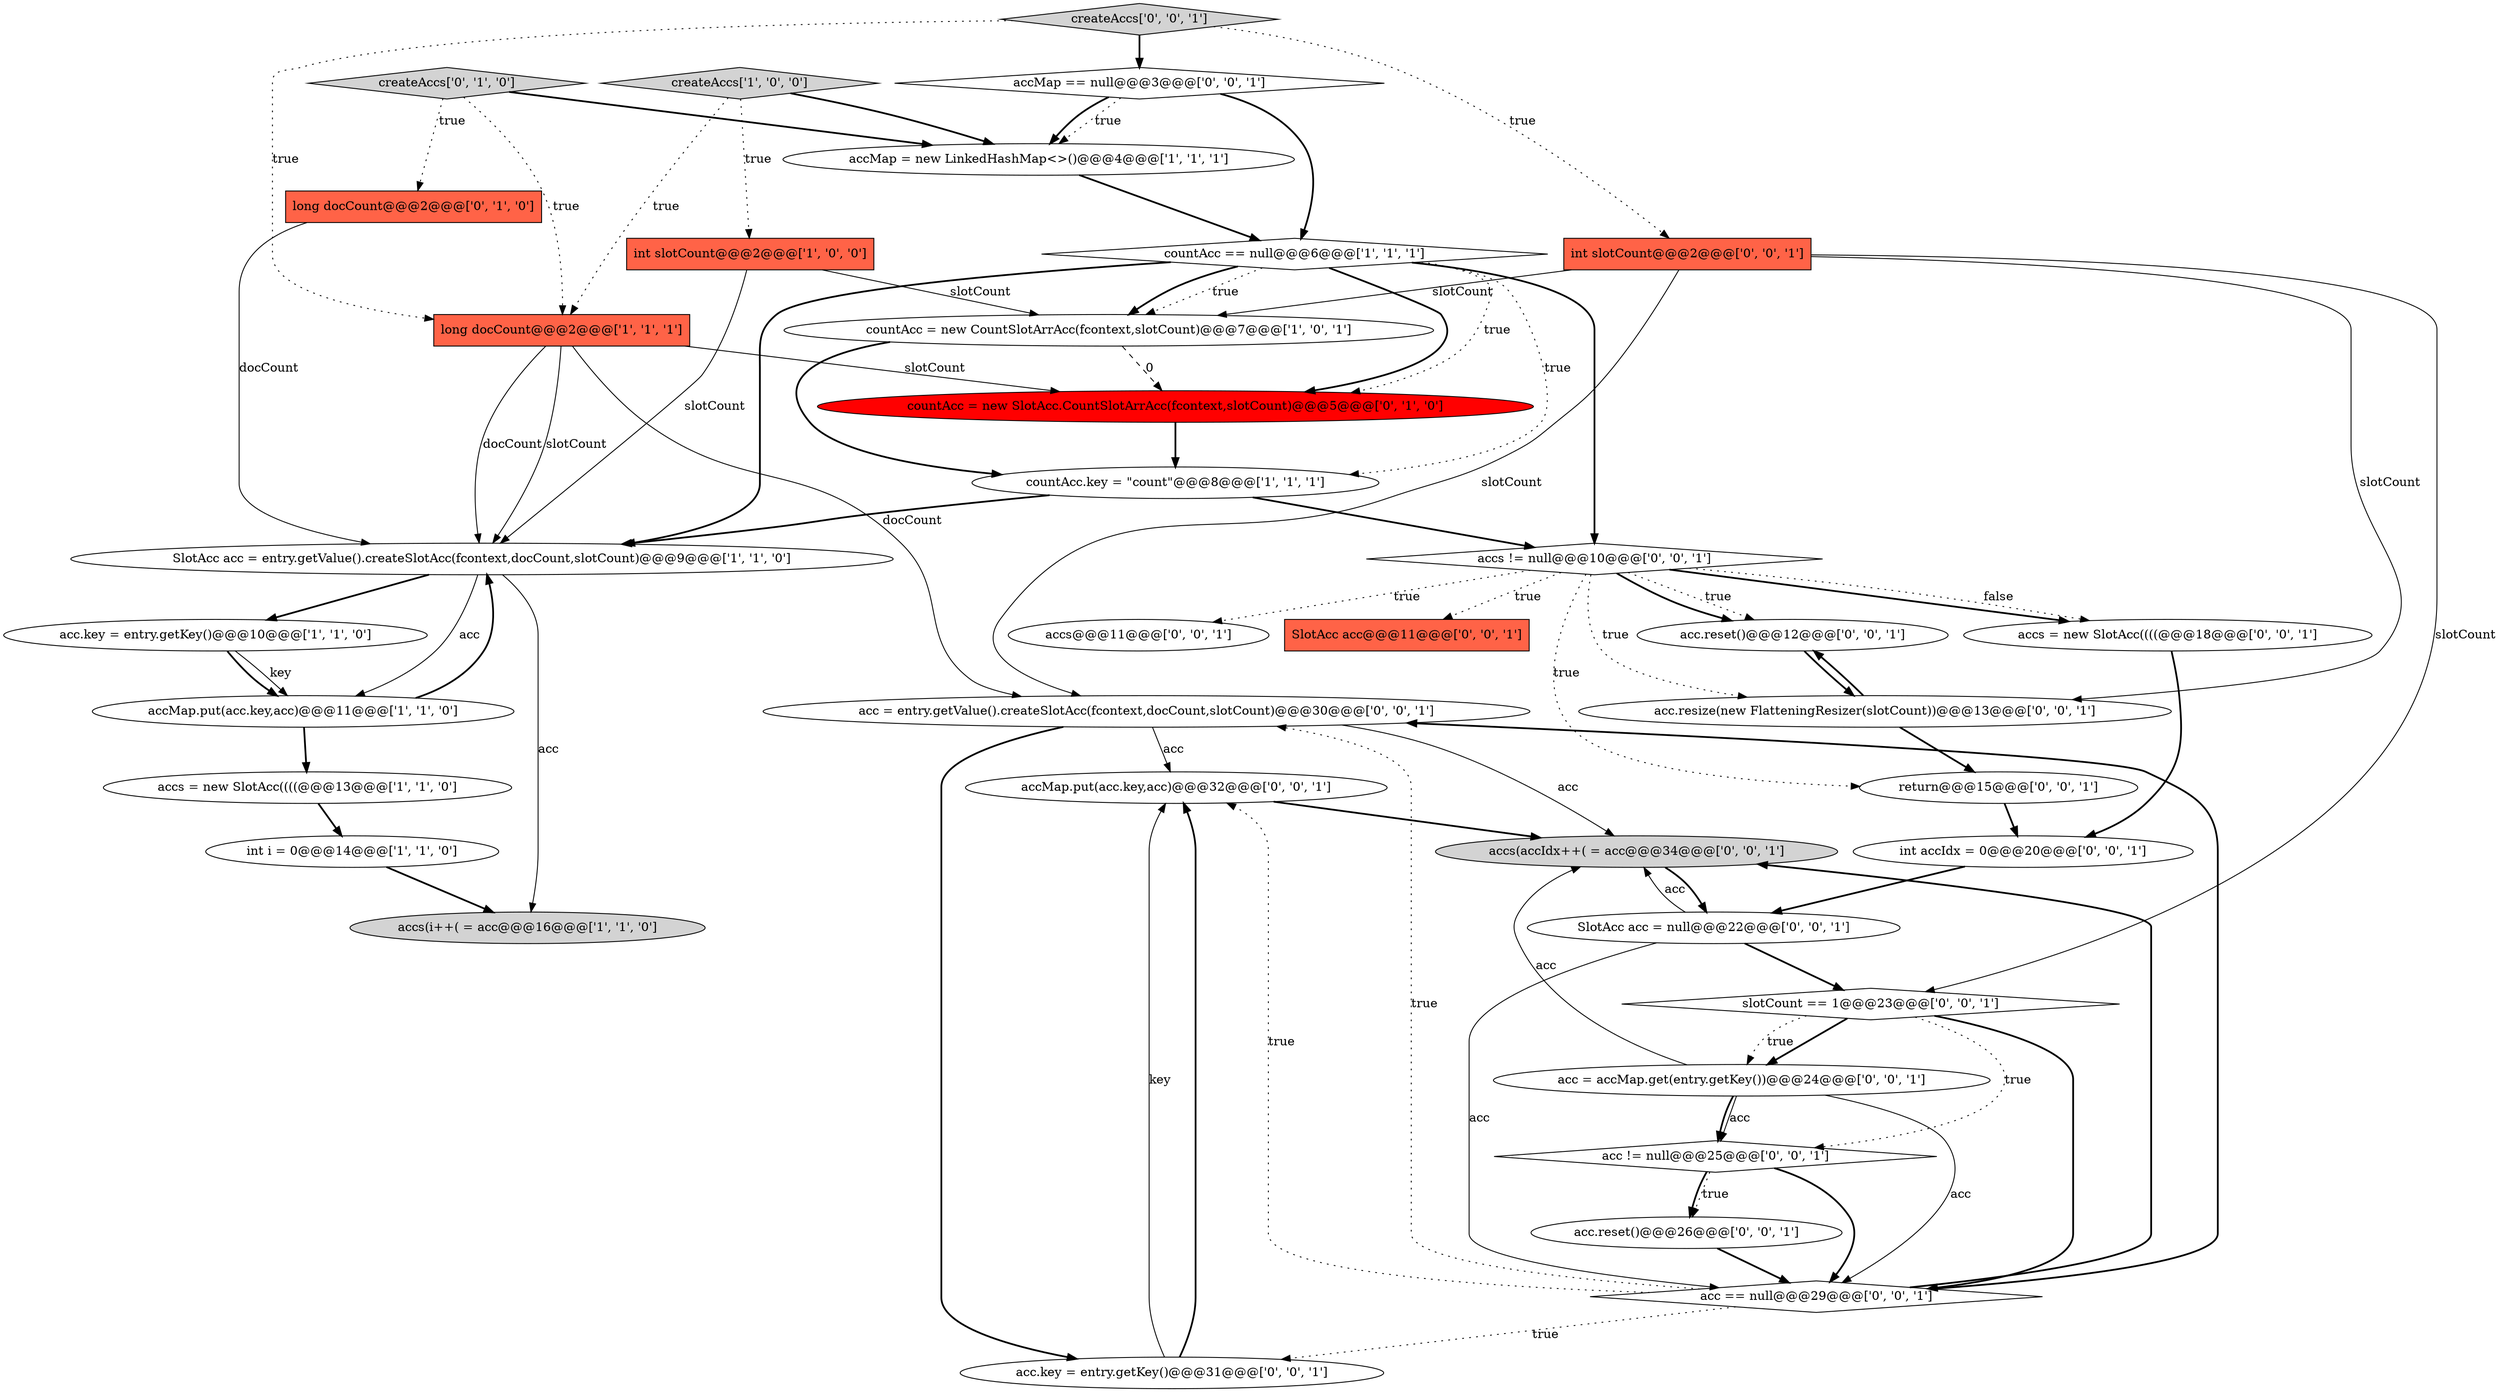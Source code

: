 digraph {
0 [style = filled, label = "int i = 0@@@14@@@['1', '1', '0']", fillcolor = white, shape = ellipse image = "AAA0AAABBB1BBB"];
24 [style = filled, label = "acc.reset()@@@12@@@['0', '0', '1']", fillcolor = white, shape = ellipse image = "AAA0AAABBB3BBB"];
8 [style = filled, label = "long docCount@@@2@@@['1', '1', '1']", fillcolor = tomato, shape = box image = "AAA0AAABBB1BBB"];
21 [style = filled, label = "acc.resize(new FlatteningResizer(slotCount))@@@13@@@['0', '0', '1']", fillcolor = white, shape = ellipse image = "AAA0AAABBB3BBB"];
9 [style = filled, label = "countAcc == null@@@6@@@['1', '1', '1']", fillcolor = white, shape = diamond image = "AAA0AAABBB1BBB"];
23 [style = filled, label = "acc != null@@@25@@@['0', '0', '1']", fillcolor = white, shape = diamond image = "AAA0AAABBB3BBB"];
7 [style = filled, label = "acc.key = entry.getKey()@@@10@@@['1', '1', '0']", fillcolor = white, shape = ellipse image = "AAA0AAABBB1BBB"];
16 [style = filled, label = "accMap.put(acc.key,acc)@@@32@@@['0', '0', '1']", fillcolor = white, shape = ellipse image = "AAA0AAABBB3BBB"];
26 [style = filled, label = "int accIdx = 0@@@20@@@['0', '0', '1']", fillcolor = white, shape = ellipse image = "AAA0AAABBB3BBB"];
19 [style = filled, label = "createAccs['0', '0', '1']", fillcolor = lightgray, shape = diamond image = "AAA0AAABBB3BBB"];
17 [style = filled, label = "acc.reset()@@@26@@@['0', '0', '1']", fillcolor = white, shape = ellipse image = "AAA0AAABBB3BBB"];
10 [style = filled, label = "accs = new SlotAcc((((@@@13@@@['1', '1', '0']", fillcolor = white, shape = ellipse image = "AAA0AAABBB1BBB"];
32 [style = filled, label = "accs != null@@@10@@@['0', '0', '1']", fillcolor = white, shape = diamond image = "AAA0AAABBB3BBB"];
12 [style = filled, label = "accs(i++( = acc@@@16@@@['1', '1', '0']", fillcolor = lightgray, shape = ellipse image = "AAA0AAABBB1BBB"];
22 [style = filled, label = "slotCount == 1@@@23@@@['0', '0', '1']", fillcolor = white, shape = diamond image = "AAA0AAABBB3BBB"];
15 [style = filled, label = "createAccs['0', '1', '0']", fillcolor = lightgray, shape = diamond image = "AAA0AAABBB2BBB"];
25 [style = filled, label = "acc = accMap.get(entry.getKey())@@@24@@@['0', '0', '1']", fillcolor = white, shape = ellipse image = "AAA0AAABBB3BBB"];
18 [style = filled, label = "accs(accIdx++( = acc@@@34@@@['0', '0', '1']", fillcolor = lightgray, shape = ellipse image = "AAA0AAABBB3BBB"];
4 [style = filled, label = "accMap.put(acc.key,acc)@@@11@@@['1', '1', '0']", fillcolor = white, shape = ellipse image = "AAA0AAABBB1BBB"];
13 [style = filled, label = "long docCount@@@2@@@['0', '1', '0']", fillcolor = tomato, shape = box image = "AAA0AAABBB2BBB"];
3 [style = filled, label = "accMap = new LinkedHashMap<>()@@@4@@@['1', '1', '1']", fillcolor = white, shape = ellipse image = "AAA0AAABBB1BBB"];
27 [style = filled, label = "SlotAcc acc = null@@@22@@@['0', '0', '1']", fillcolor = white, shape = ellipse image = "AAA0AAABBB3BBB"];
34 [style = filled, label = "accs@@@11@@@['0', '0', '1']", fillcolor = white, shape = ellipse image = "AAA0AAABBB3BBB"];
5 [style = filled, label = "int slotCount@@@2@@@['1', '0', '0']", fillcolor = tomato, shape = box image = "AAA0AAABBB1BBB"];
33 [style = filled, label = "acc = entry.getValue().createSlotAcc(fcontext,docCount,slotCount)@@@30@@@['0', '0', '1']", fillcolor = white, shape = ellipse image = "AAA0AAABBB3BBB"];
14 [style = filled, label = "countAcc = new SlotAcc.CountSlotArrAcc(fcontext,slotCount)@@@5@@@['0', '1', '0']", fillcolor = red, shape = ellipse image = "AAA1AAABBB2BBB"];
30 [style = filled, label = "return@@@15@@@['0', '0', '1']", fillcolor = white, shape = ellipse image = "AAA0AAABBB3BBB"];
31 [style = filled, label = "accs = new SlotAcc((((@@@18@@@['0', '0', '1']", fillcolor = white, shape = ellipse image = "AAA0AAABBB3BBB"];
28 [style = filled, label = "acc == null@@@29@@@['0', '0', '1']", fillcolor = white, shape = diamond image = "AAA0AAABBB3BBB"];
35 [style = filled, label = "acc.key = entry.getKey()@@@31@@@['0', '0', '1']", fillcolor = white, shape = ellipse image = "AAA0AAABBB3BBB"];
2 [style = filled, label = "createAccs['1', '0', '0']", fillcolor = lightgray, shape = diamond image = "AAA0AAABBB1BBB"];
6 [style = filled, label = "countAcc = new CountSlotArrAcc(fcontext,slotCount)@@@7@@@['1', '0', '1']", fillcolor = white, shape = ellipse image = "AAA0AAABBB1BBB"];
29 [style = filled, label = "SlotAcc acc@@@11@@@['0', '0', '1']", fillcolor = tomato, shape = box image = "AAA0AAABBB3BBB"];
36 [style = filled, label = "accMap == null@@@3@@@['0', '0', '1']", fillcolor = white, shape = diamond image = "AAA0AAABBB3BBB"];
11 [style = filled, label = "countAcc.key = \"count\"@@@8@@@['1', '1', '1']", fillcolor = white, shape = ellipse image = "AAA0AAABBB1BBB"];
1 [style = filled, label = "SlotAcc acc = entry.getValue().createSlotAcc(fcontext,docCount,slotCount)@@@9@@@['1', '1', '0']", fillcolor = white, shape = ellipse image = "AAA0AAABBB1BBB"];
20 [style = filled, label = "int slotCount@@@2@@@['0', '0', '1']", fillcolor = tomato, shape = box image = "AAA0AAABBB3BBB"];
28->35 [style = dotted, label="true"];
28->16 [style = dotted, label="true"];
21->24 [style = bold, label=""];
19->36 [style = bold, label=""];
21->30 [style = bold, label=""];
20->33 [style = solid, label="slotCount"];
35->16 [style = solid, label="key"];
9->6 [style = bold, label=""];
23->28 [style = bold, label=""];
20->6 [style = solid, label="slotCount"];
15->8 [style = dotted, label="true"];
24->21 [style = bold, label=""];
6->11 [style = bold, label=""];
32->30 [style = dotted, label="true"];
9->14 [style = bold, label=""];
23->17 [style = bold, label=""];
23->17 [style = dotted, label="true"];
1->4 [style = solid, label="acc"];
14->11 [style = bold, label=""];
2->8 [style = dotted, label="true"];
22->25 [style = bold, label=""];
28->18 [style = bold, label=""];
36->9 [style = bold, label=""];
32->24 [style = dotted, label="true"];
22->23 [style = dotted, label="true"];
20->21 [style = solid, label="slotCount"];
9->32 [style = bold, label=""];
30->26 [style = bold, label=""];
13->1 [style = solid, label="docCount"];
33->16 [style = solid, label="acc"];
5->1 [style = solid, label="slotCount"];
27->22 [style = bold, label=""];
15->13 [style = dotted, label="true"];
26->27 [style = bold, label=""];
36->3 [style = dotted, label="true"];
10->0 [style = bold, label=""];
9->1 [style = bold, label=""];
32->31 [style = bold, label=""];
4->10 [style = bold, label=""];
16->18 [style = bold, label=""];
32->34 [style = dotted, label="true"];
0->12 [style = bold, label=""];
2->3 [style = bold, label=""];
25->18 [style = solid, label="acc"];
9->11 [style = dotted, label="true"];
22->25 [style = dotted, label="true"];
11->32 [style = bold, label=""];
22->28 [style = bold, label=""];
7->4 [style = bold, label=""];
8->1 [style = solid, label="docCount"];
15->3 [style = bold, label=""];
1->7 [style = bold, label=""];
32->31 [style = dotted, label="false"];
19->8 [style = dotted, label="true"];
3->9 [style = bold, label=""];
31->26 [style = bold, label=""];
25->23 [style = solid, label="acc"];
7->4 [style = solid, label="key"];
4->1 [style = bold, label=""];
32->29 [style = dotted, label="true"];
2->5 [style = dotted, label="true"];
1->12 [style = solid, label="acc"];
33->35 [style = bold, label=""];
35->16 [style = bold, label=""];
32->21 [style = dotted, label="true"];
27->18 [style = solid, label="acc"];
11->1 [style = bold, label=""];
25->23 [style = bold, label=""];
28->33 [style = dotted, label="true"];
19->20 [style = dotted, label="true"];
5->6 [style = solid, label="slotCount"];
8->1 [style = solid, label="slotCount"];
6->14 [style = dashed, label="0"];
9->6 [style = dotted, label="true"];
9->14 [style = dotted, label="true"];
8->33 [style = solid, label="docCount"];
17->28 [style = bold, label=""];
28->33 [style = bold, label=""];
18->27 [style = bold, label=""];
27->28 [style = solid, label="acc"];
20->22 [style = solid, label="slotCount"];
25->28 [style = solid, label="acc"];
8->14 [style = solid, label="slotCount"];
32->24 [style = bold, label=""];
33->18 [style = solid, label="acc"];
36->3 [style = bold, label=""];
}
